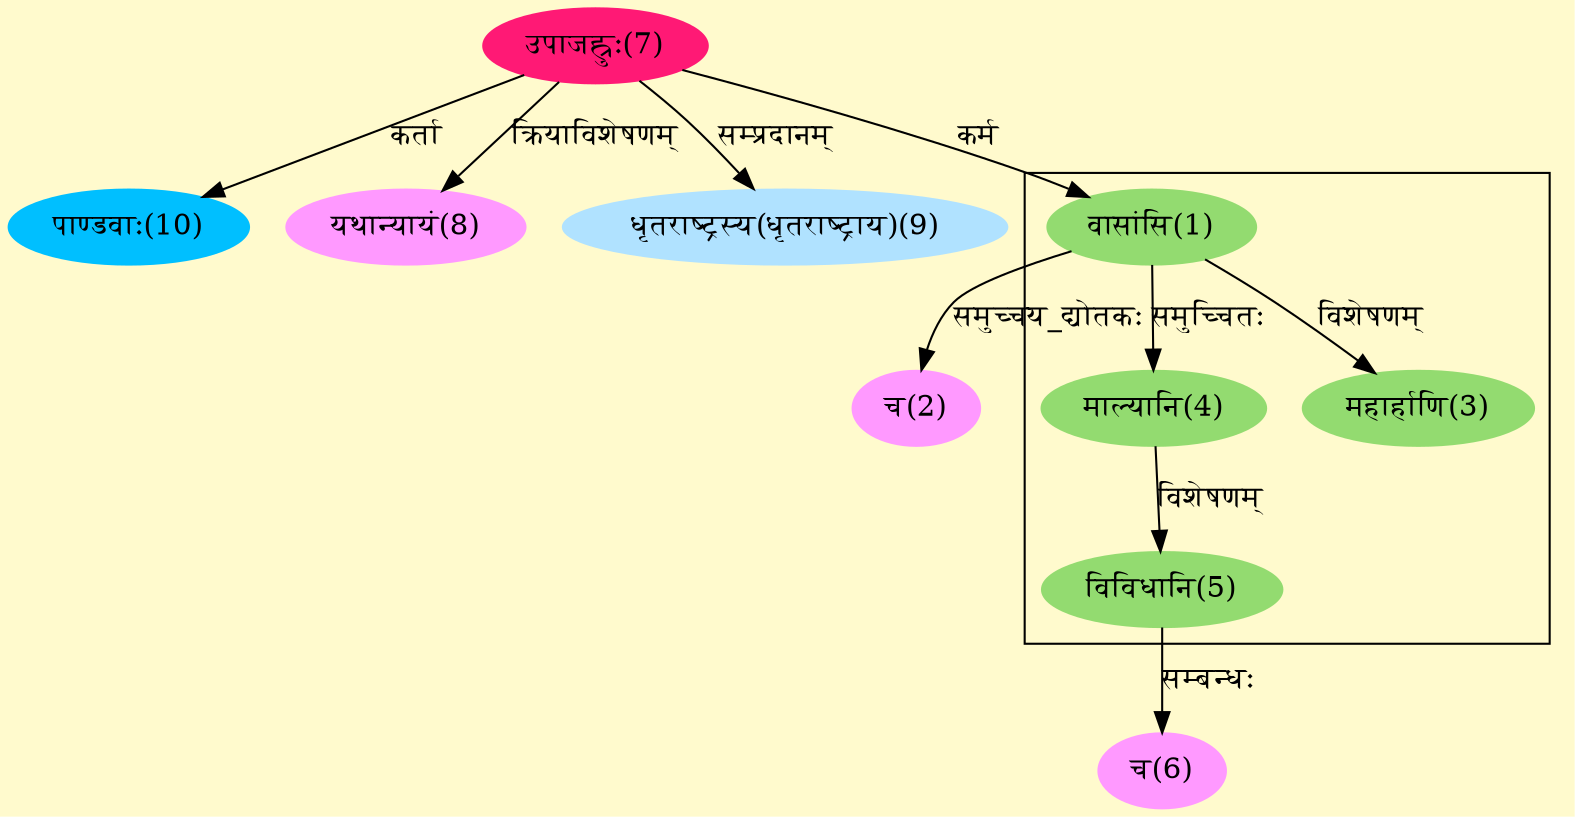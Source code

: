 digraph G{
rankdir=BT;
 compound=true;
 bgcolor="lemonchiffon1";

subgraph cluster_1{
Node3 [style=filled, color="#93DB70" label = "महार्हाणि(3)"]
Node1 [style=filled, color="#93DB70" label = "वासांसि(1)"]
Node4 [style=filled, color="#93DB70" label = "माल्यानि(4)"]
Node5 [style=filled, color="#93DB70" label = "विविधानि(5)"]

}
Node1 [style=filled, color="#93DB70" label = "वासांसि(1)"]
Node7 [style=filled, color="#FF1975" label = "उपाजह्रुः(7)"]
Node2 [style=filled, color="#FF99FF" label = "च(2)"]
Node6 [style=filled, color="#FF99FF" label = "च(6)"]
Node5 [style=filled, color="#93DB70" label = "विविधानि(5)"]
Node10 [style=filled, color="#00BFFF" label = "पाण्डवाः(10)"]
Node [style=filled, color="" label = ""]
Node8 [style=filled, color="#FF99FF" label = "यथान्यायं(8)"]
Node9 [style=filled, color="#B0E2FF" label = "धृतराष्ट्रस्य(धृतराष्ट्राय)(9)"]
/* Start of Relations section */

Node1 -> Node7 [  label="कर्म"  dir="back" ]
Node2 -> Node1 [  label="समुच्चय_द्योतकः"  dir="back" ]
Node3 -> Node1 [  label="विशेषणम्"  dir="back" ]
Node4 -> Node1 [  label="समुच्चितः"  dir="back" ]
Node5 -> Node4 [  label="विशेषणम्"  dir="back" ]
Node6 -> Node5 [  label="सम्बन्धः"  dir="back" ]
Node8 -> Node7 [  label="क्रियाविशेषणम्"  dir="back" ]
Node9 -> Node7 [  label="सम्प्रदानम्"  dir="back" ]
Node10 -> Node7 [  label="कर्ता"  dir="back" ]
}
